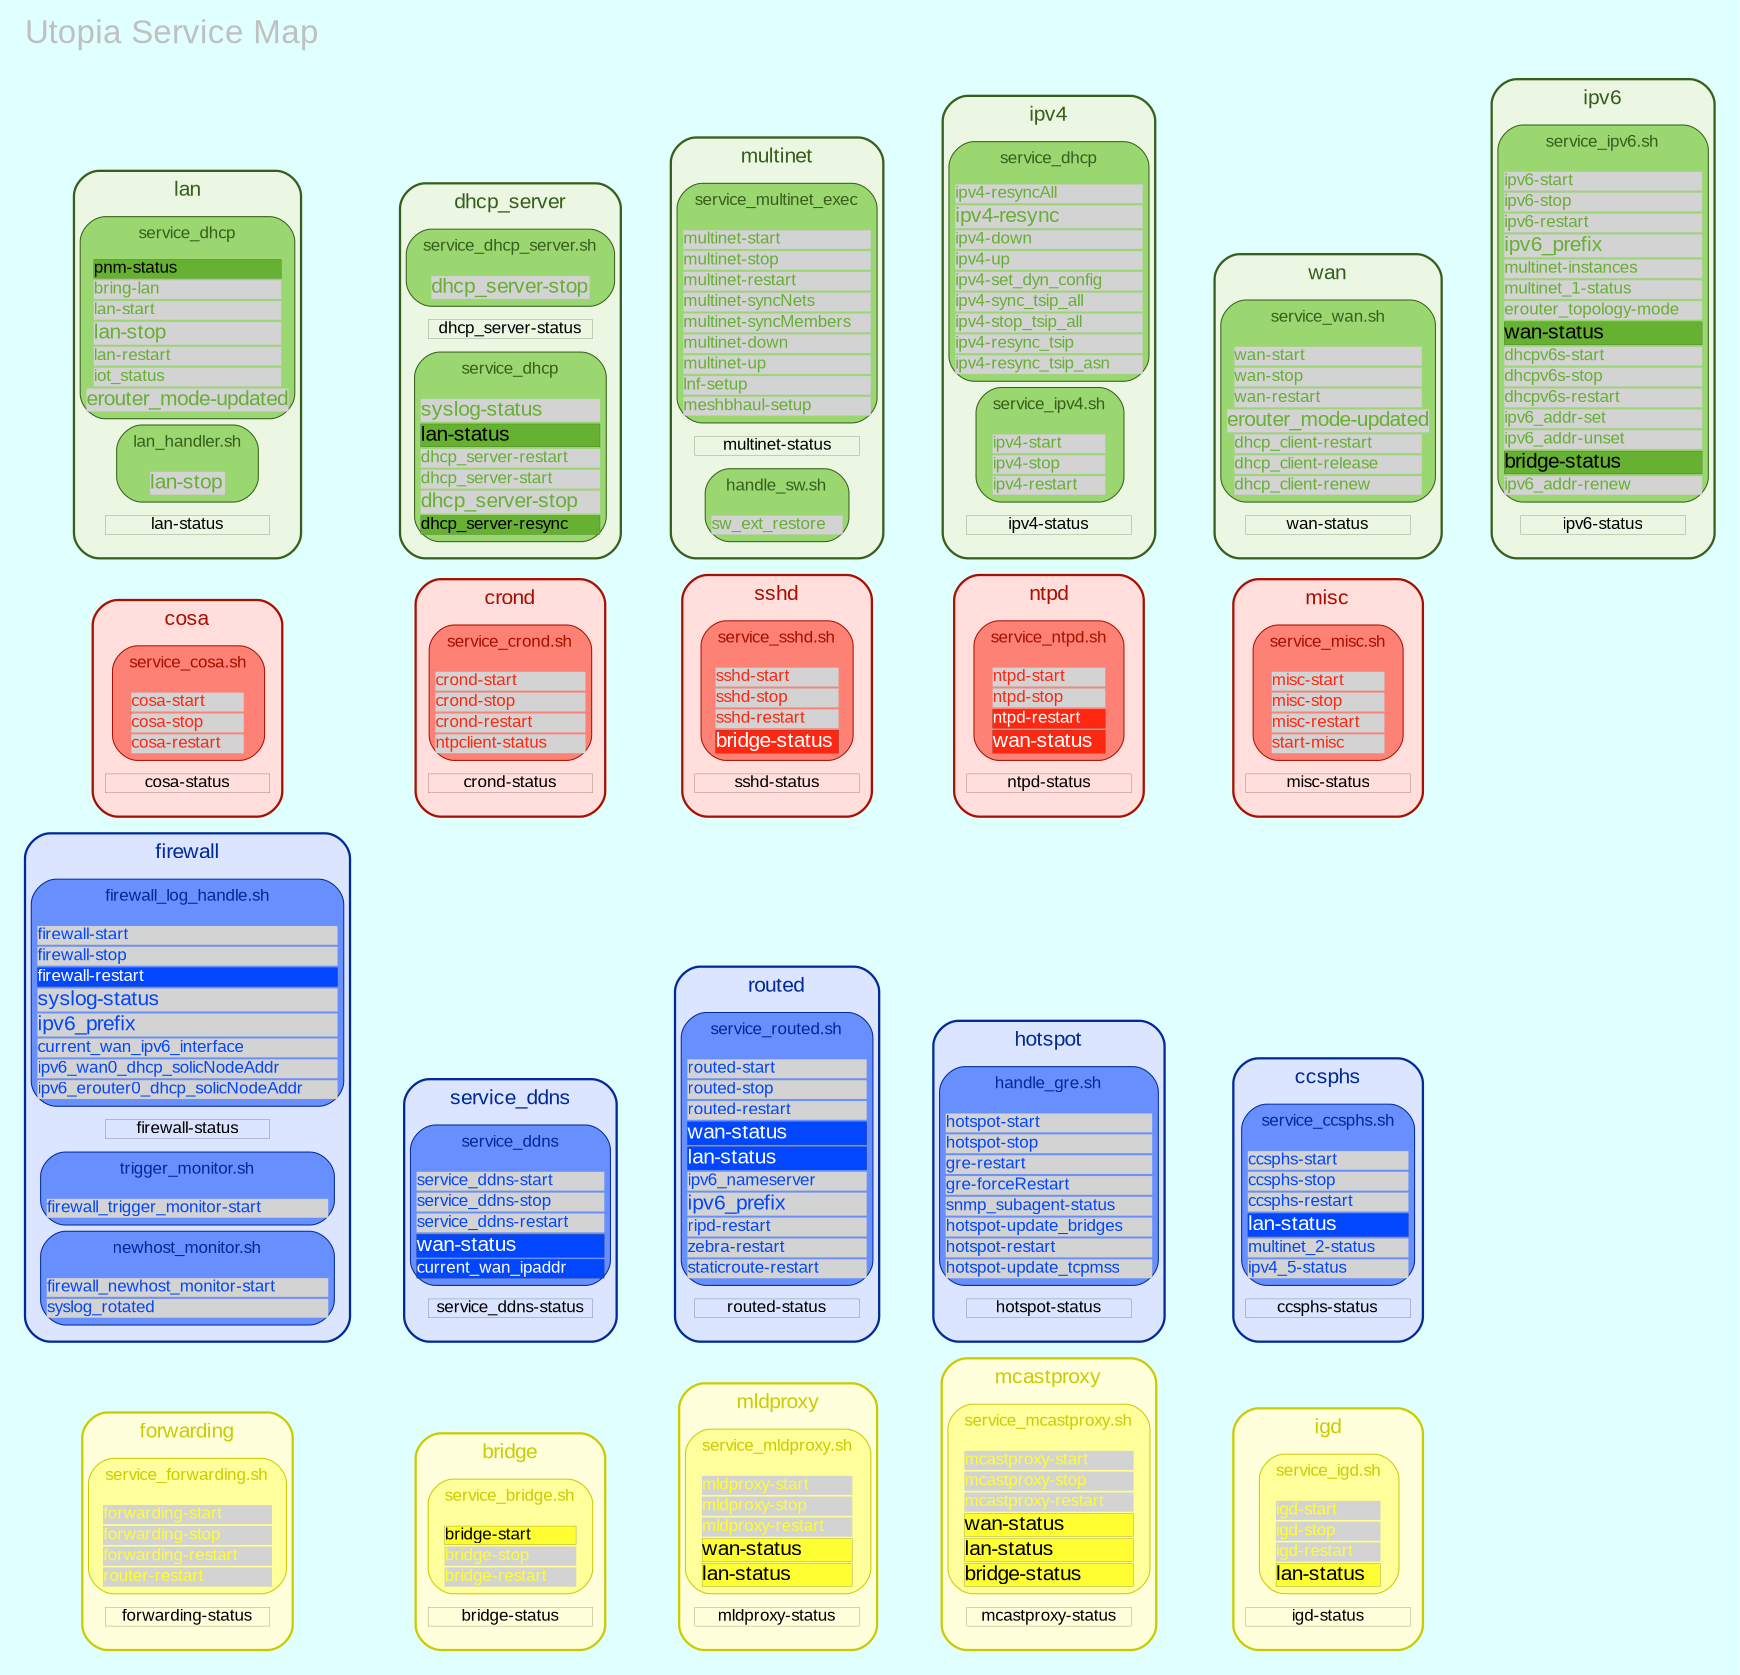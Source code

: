 digraph {
bgcolor=lightcyan
rankdir=LR
nodesep=0
ranksep="0.5"
fontname="Arial"; fontsize=16; fontcolor=grey
label="Utopia Service Map"
labelloc=top
labeljust="l"
edge [color=black arrowsize=0.5 penwidth=0.1]
subgraph cluster_98ac6b4b086b5a2f47677b15e786d9ba {
labeljust=""
margin=3;
penwidth=1.1;
shape=plaintext;
fillcolor="#FFFFDB";
color="#CBCB01";
fontcolor="#CBCB01";
fontsize=10;
node[fontname="Arial" height=0 margin=0 penwidth=0.1];
label="bridge\r";
style="filled, rounded";
_51557d60216aca2eb9e8f97c705a0f56 [label="" shape=plaintext style=invisible]
subgraph cluster_ce74067ed52583d02a26e3669b777135 {
margin=3;
penwidth=0.5;
fillcolor="#FEFE9A";
color="#CBCB01";
fontcolor="#CBCB01";
fontsize=8;
node[fontname="Arial" height=0 margin=0 penwidth=0.1];
label="service_bridge.sh\l";
style="filled, rounded";
tooltip="/etc/utopia/service.d/service_bridge.sh";
_ce74067ed52583d02a26e3669b777135 [label="" shape=plaintext style=invisible]
_dffe3e68da6a223b2e0640eef7d3485d [label="bridge-start\l" fontsize=8 style="filled" width="0.875" shape="box" fillcolor="#FEFE33" color="#343409" fontcolor="black" tooltip="bridge-start

'(null)'<-sectl
" URL=""]
_be81785c3a2dcb3e29cb0bfa7b32c81d [label="bridge-stop\l" fontsize=8 style="filled" width="0.875" shape="box" fillcolor="lightgrey" color="grey" fontcolor="#FEFE33" tooltip="bridge-stop

<none>" URL=""]
_476c265081c653e63c70694a2fbbb407 [label="bridge-restart\l" fontsize=8 style="filled" width="0.875" shape="box" fillcolor="lightgrey" color="grey" fontcolor="#FEFE33" tooltip="bridge-restart

<none>" URL=""]
}
subgraph cluster_2652209aa3012050e71d2a653f2a550e {
margin=3;
penwidth=0.5;
fillcolor="#FFFFDB";
color="#FFFFDB";
fontcolor="#CBCB01";
fontsize=8;
node[fontname="Arial" height=0 margin=0 penwidth=0.1];
label="";
style="filled, rounded";
_2652209aa3012050e71d2a653f2a550e [label="bridge-status" fontsize=8 style="filled" width="1.1" shape="box" fillcolor="#FFFFDB" color="#343409" fontcolor="black" tooltip="bridge-status

'stopped'<-system_default_set
'stopped'<-sectl
'starting'<-sectl
'started'<-sectl" URL=""]
}
}
subgraph cluster_bc7bc2f9c0488eafffa29706ab6a179a {
labeljust=""
margin=3;
penwidth=1.1;
shape=plaintext;
fillcolor="#DBE5FF";
color="#012998";
fontcolor="#012998";
fontsize=10;
node[fontname="Arial" height=0 margin=0 penwidth=0.1];
label="ccsphs\r";
style="filled, rounded";
_11547777ed2800a68bbfda077eb170c0 [label="" shape=plaintext style=invisible]
subgraph cluster_d356f8c9b17fe7d6fc8725ee5ee9367f {
margin=3;
penwidth=0.5;
fillcolor="#678FFE";
color="#012998";
fontcolor="#012998";
fontsize=8;
node[fontname="Arial" height=0 margin=0 penwidth=0.1];
label="service_ccsphs.sh\l";
style="filled, rounded";
tooltip="/etc/utopia/service.d/service_ccsphs.sh";
_d356f8c9b17fe7d6fc8725ee5ee9367f [label="" shape=plaintext style=invisible]
_169ec7e69a5d38c2ce02c388318199b4 [label="ccsphs-start\l" fontsize=8 style="filled" width="1.0625" shape="box" fillcolor="lightgrey" color="grey" fontcolor="#0247FE" tooltip="ccsphs-start

<none>" URL=""]
_dcabaff18bf88ebde113eab65a33c592 [label="ccsphs-stop\l" fontsize=8 style="filled" width="1.0625" shape="box" fillcolor="lightgrey" color="grey" fontcolor="#0247FE" tooltip="ccsphs-stop

<none>" URL=""]
_fbcb36209c161106e6652a386efa84a2 [label="ccsphs-restart\l" fontsize=8 style="filled" width="1.0625" shape="box" fillcolor="lightgrey" color="grey" fontcolor="#0247FE" tooltip="ccsphs-restart

<none>" URL=""]
_6d51108e0838df1da1ee83a57230e9fc [label="lan-status\l" fontsize=10 style="filled" width="1.0625" shape="box" fillcolor="#0247FE" color="#091534" fontcolor="white" tooltip="lan-status

'stopped'<-system_default_set
'stopped'<-sectl
" URL=""]
_8d775cfc72d821ba2b725e5de189351c [label="multinet_2-status\l" fontsize=8 style="filled" width="1.0625" shape="box" fillcolor="lightgrey" color="grey" fontcolor="#0247FE" tooltip="multinet_2-status

<none>" URL=""]
_e1a977aa40005978de3ad8e0707d58d5 [label="ipv4_5-status\l" fontsize=8 style="filled" width="1.0625" shape="box" fillcolor="lightgrey" color="grey" fontcolor="#0247FE" tooltip="ipv4_5-status

<none>" URL=""]
}
subgraph cluster_ce8aa426b1c90655afa0346eec591609 {
margin=3;
penwidth=0.5;
fillcolor="#DBE5FF";
color="#DBE5FF";
fontcolor="#012998";
fontsize=8;
node[fontname="Arial" height=0 margin=0 penwidth=0.1];
label="";
style="filled, rounded";
_ce8aa426b1c90655afa0346eec591609 [label="ccsphs-status" fontsize=8 style="filled" width="1.1" shape="box" fillcolor="#DBE5FF" color="#091534" fontcolor="black" tooltip="ccsphs-status

'stopped'<-trigger" URL=""]
}
}
subgraph cluster_12703dd1411c33587da2004a9434a400 {
labeljust=""
margin=3;
penwidth=1.1;
shape=plaintext;
fillcolor="#FFDEDB";
color="#A70F01";
fontcolor="#A70F01";
fontsize=10;
node[fontname="Arial" height=0 margin=0 penwidth=0.1];
label="cosa\r";
style="filled, rounded";
_9ceacec289b3141d06a39c8b48fb1b90 [label="" shape=plaintext style=invisible]
subgraph cluster_75154e14dd7031a3c2149cf29c2c3d89 {
margin=3;
penwidth=0.5;
fillcolor="#FE8176";
color="#A70F01";
fontcolor="#A70F01";
fontsize=8;
node[fontname="Arial" height=0 margin=0 penwidth=0.1];
label="service_cosa.sh\l";
style="filled, rounded";
tooltip="/etc/utopia/service.d/service_cosa.sh";
_75154e14dd7031a3c2149cf29c2c3d89 [label="" shape=plaintext style=invisible]
_26d2160b48419a0585d5cce66b31304b [label="cosa-start\l" fontsize=8 style="filled" width="0.75" shape="box" fillcolor="lightgrey" color="grey" fontcolor="#FE2712" tooltip="cosa-start

<none>" URL=""]
_b302e229bd4130d90adcbbd2e18b3503 [label="cosa-stop\l" fontsize=8 style="filled" width="0.75" shape="box" fillcolor="lightgrey" color="grey" fontcolor="#FE2712" tooltip="cosa-stop

<none>" URL=""]
_7313184c48647530b3d3277f3aa20210 [label="cosa-restart\l" fontsize=8 style="filled" width="0.75" shape="box" fillcolor="lightgrey" color="grey" fontcolor="#FE2712" tooltip="cosa-restart

<none>" URL=""]
}
subgraph cluster_f71a2fdaaec2c8306fd2132cbdacf1a2 {
margin=3;
penwidth=0.5;
fillcolor="#FFDEDB";
color="#FFDEDB";
fontcolor="#A70F01";
fontsize=8;
node[fontname="Arial" height=0 margin=0 penwidth=0.1];
label="";
style="filled, rounded";
_f71a2fdaaec2c8306fd2132cbdacf1a2 [label="cosa-status" fontsize=8 style="filled" width="1.1" shape="box" fillcolor="#FFDEDB" color="#340D09" fontcolor="black" tooltip="cosa-status

'stopped'<-srvmgr" URL=""]
}
}
subgraph cluster_9f13d0c3e03d0ec4e905428f88407c0c {
labeljust=""
margin=3;
penwidth=1.1;
shape=plaintext;
fillcolor="#FFDEDB";
color="#A70F01";
fontcolor="#A70F01";
fontsize=10;
node[fontname="Arial" height=0 margin=0 penwidth=0.1];
label="crond\r";
style="filled, rounded";
_386b26c862465e20148cc3d5bb13464e [label="" shape=plaintext style=invisible]
subgraph cluster_1a419fba1ee8593f798786f0cda43e64 {
margin=3;
penwidth=0.5;
fillcolor="#FE8176";
color="#A70F01";
fontcolor="#A70F01";
fontsize=8;
node[fontname="Arial" height=0 margin=0 penwidth=0.1];
label="service_crond.sh\l";
style="filled, rounded";
tooltip="/etc/utopia/service.d/service_crond.sh";
_1a419fba1ee8593f798786f0cda43e64 [label="" shape=plaintext style=invisible]
_2988c0df37a888ef9473504a7f022c48 [label="crond-start\l" fontsize=8 style="filled" width="1.0" shape="box" fillcolor="lightgrey" color="grey" fontcolor="#FE2712" tooltip="crond-start

<none>" URL=""]
_9e309318d6d6053b4eef5524699de199 [label="crond-stop\l" fontsize=8 style="filled" width="1.0" shape="box" fillcolor="lightgrey" color="grey" fontcolor="#FE2712" tooltip="crond-stop

<none>" URL=""]
_96d2eeb8f2f772f16a03576be5a2da54 [label="crond-restart\l" fontsize=8 style="filled" width="1.0" shape="box" fillcolor="lightgrey" color="grey" fontcolor="#FE2712" tooltip="crond-restart

<none>" URL=""]
_032ab272c16316696d9ded87b839633f [label="ntpclient-status\l" fontsize=8 style="filled" width="1.0" shape="box" fillcolor="lightgrey" color="grey" fontcolor="#FE2712" tooltip="ntpclient-status

<none>" URL=""]
}
subgraph cluster_e2757550efa6165b50c21c7c13248c79 {
margin=3;
penwidth=0.5;
fillcolor="#FFDEDB";
color="#FFDEDB";
fontcolor="#A70F01";
fontsize=8;
node[fontname="Arial" height=0 margin=0 penwidth=0.1];
label="";
style="filled, rounded";
_e2757550efa6165b50c21c7c13248c79 [label="crond-status" fontsize=8 style="filled" width="1.1" shape="box" fillcolor="#FFDEDB" color="#340D09" fontcolor="black" tooltip="crond-status

'stopped'<-srvmgr
'started'<-sectl" URL=""]
}
}
subgraph cluster_a2fe665ec7e8ad3d96ddc0d37dd955b6 {
labeljust=""
margin=3;
penwidth=1.1;
shape=plaintext;
fillcolor="#EBF7E3";
color="#375F1B";
fontcolor="#375F1B";
fontsize=10;
node[fontname="Arial" height=0 margin=0 penwidth=0.1];
label="dhcp_server\r";
style="filled, rounded";
_f41532d8d2c8b118196da62bffbd4112 [label="" shape=plaintext style=invisible]
subgraph cluster_5546a749df80cd888eb5e49c4cb6784d {
margin=3;
penwidth=0.5;
fillcolor="#9BD770";
color="#375F1B";
fontcolor="#375F1B";
fontsize=8;
node[fontname="Arial" height=0 margin=0 penwidth=0.1];
label="service_dhcp_server.sh\l";
style="filled, rounded";
tooltip="/etc/utopia/service.d/service_dhcp_server.sh";
_5546a749df80cd888eb5e49c4cb6784d [label="" shape=plaintext style=invisible]
_cc77d1c86fe83acbbd78c296cfcd2f4f [label="dhcp_server-stop\l" fontsize=10 style="filled" width="1.0" shape="box" fillcolor="lightgrey" color="grey" fontcolor="#66B032" tooltip="dhcp_server-stop

<none>" URL=""]
}
subgraph cluster_0ab613ce7fcbc3ca3cc8af0412a53260 {
margin=3;
penwidth=0.5;
fillcolor="#EBF7E3";
color="#EBF7E3";
fontcolor="#375F1B";
fontsize=8;
node[fontname="Arial" height=0 margin=0 penwidth=0.1];
label="";
style="filled, rounded";
_0ab613ce7fcbc3ca3cc8af0412a53260 [label="dhcp_server-status" fontsize=8 style="filled" width="1.1" shape="box" fillcolor="#EBF7E3" color="#1B3409" fontcolor="black" tooltip="dhcp_server-status

'stopped'<-sectl" URL=""]
}
subgraph cluster_3d37174c6292156e426dc43ce29bb5f1 {
margin=3;
penwidth=0.5;
fillcolor="#9BD770";
color="#375F1B";
fontcolor="#375F1B";
fontsize=8;
node[fontname="Arial" height=0 margin=0 penwidth=0.1];
label="service_dhcp\l";
style="filled, rounded";
tooltip="/usr/bin/service_dhcp";
_3d37174c6292156e426dc43ce29bb5f1 [label="" shape=plaintext style=invisible]
_12af56fcb2e3e1ce03026d245a3c1a62 [label="syslog-status\l" fontsize=10 style="filled" width="1.1875" shape="box" fillcolor="lightgrey" color="grey" fontcolor="#66B032" tooltip="syslog-status

<none>" URL=""]
_ebd12895229baa3395bc79dc6446136d [label="lan-status\l" fontsize=10 style="filled" width="1.1875" shape="box" fillcolor="#66B032" color="#1B3409" fontcolor="black" tooltip="lan-status

'stopped'<-system_default_set
'stopped'<-sectl
" URL=""]
_05ec3ed000835851376deb5da3292282 [label="dhcp_server-restart\l" fontsize=8 style="filled" width="1.1875" shape="box" fillcolor="lightgrey" color="grey" fontcolor="#66B032" tooltip="dhcp_server-restart

<none>" URL=""]
_12c35e227e5fbb0fc178462f51abee84 [label="dhcp_server-start\l" fontsize=8 style="filled" width="1.1875" shape="box" fillcolor="lightgrey" color="grey" fontcolor="#66B032" tooltip="dhcp_server-start

<none>" URL=""]
_7b0a18aee66a6a4d4eee84365673227b [label="dhcp_server-stop\l" fontsize=10 style="filled" width="1.1875" shape="box" fillcolor="lightgrey" color="grey" fontcolor="#66B032" tooltip="dhcp_server-stop

<none>" URL=""]
_b1970fd328aa8892f1a80e2a17d66dc9 [label="dhcp_server-resync\l" fontsize=8 style="filled" width="1.1875" shape="box" fillcolor="#66B032" color="#1B3409" fontcolor="black" tooltip="dhcp_server-resync

'(null)'<-sectl
" URL=""]
}
subgraph cluster_0ab613ce7fcbc3ca3cc8af0412a53260 {
margin=3;
penwidth=0.5;
fillcolor="#EBF7E3";
color="#EBF7E3";
fontcolor="#375F1B";
fontsize=8;
node[fontname="Arial" height=0 margin=0 penwidth=0.1];
label="";
style="filled, rounded";
_0ab613ce7fcbc3ca3cc8af0412a53260 [label="dhcp_server-status" fontsize=8 style="filled" width="1.1" shape="box" fillcolor="#EBF7E3" color="#1B3409" fontcolor="black" tooltip="dhcp_server-status

'stopped'<-sectl" URL=""]
}
}
subgraph cluster_36e5371ad91c9d2d09e9d7c0e76055db {
labeljust=""
margin=3;
penwidth=1.1;
shape=plaintext;
fillcolor="#DBE5FF";
color="#012998";
fontcolor="#012998";
fontsize=10;
node[fontname="Arial" height=0 margin=0 penwidth=0.1];
label="firewall\r";
style="filled, rounded";
_530ef31fcb5e8c60fc0ad60e857a11d3 [label="" shape=plaintext style=invisible]
subgraph cluster_e42d237f89eae0389f5419baa93d13a2 {
margin=3;
penwidth=0.5;
fillcolor="#678FFE";
color="#012998";
fontcolor="#012998";
fontsize=8;
node[fontname="Arial" height=0 margin=0 penwidth=0.1];
label="firewall_log_handle.sh\l";
style="filled, rounded";
tooltip="/etc/utopia/service.d/firewall_log_handle.sh";
_e42d237f89eae0389f5419baa93d13a2 [label="" shape=plaintext style=invisible]
_fb34e010dbcda23604c38f6fef7e19e7 [label="firewall-start\l" fontsize=8 style="filled" width="2.0" shape="box" fillcolor="lightgrey" color="grey" fontcolor="#0247FE" tooltip="firewall-start

<none>" URL=""]
_061e3b0963c268b66b7d2cae6c6513d3 [label="firewall-stop\l" fontsize=8 style="filled" width="2.0" shape="box" fillcolor="lightgrey" color="grey" fontcolor="#0247FE" tooltip="firewall-stop

<none>" URL=""]
_8d7f6462dee8b294fc6106d26e9ba3db [label="firewall-restart\l" fontsize=8 style="filled" width="2.0" shape="box" fillcolor="#0247FE" color="#091534" fontcolor="white" tooltip="firewall-restart

'(null)'<-sectl
'(null)'<-udhcpc
'(null)'<-udhcpc
'(null)'<-sectl
'(null)'<-sectl
'(null)'<-sectl
'(null)'<-sectl
'(null)'<-firewall
" URL=""]
_dbe85a927b6cb0bf2205133a74e569f8 [label="syslog-status\l" fontsize=10 style="filled" width="2.0" shape="box" fillcolor="lightgrey" color="grey" fontcolor="#0247FE" tooltip="syslog-status

<none>" URL=""]
_fcbdff3d0f31846009953536460c255d [label="ipv6_prefix\l" fontsize=10 style="filled" width="2.0" shape="box" fillcolor="lightgrey" color="grey" fontcolor="#0247FE" tooltip="ipv6_prefix

<none>" URL=""]
_d3b3b75e38b4ddc713a56ba3d3e2ab12 [label="current_wan_ipv6_interface\l" fontsize=8 style="filled" width="2.0" shape="box" fillcolor="lightgrey" color="grey" fontcolor="#0247FE" tooltip="current_wan_ipv6_interface

<none>" URL=""]
_3101e0ea39b8c9c5d9872a3246ad3291 [label="ipv6_wan0_dhcp_solicNodeAddr\l" fontsize=8 style="filled" width="2.0" shape="box" fillcolor="lightgrey" color="grey" fontcolor="#0247FE" tooltip="ipv6_wan0_dhcp_solicNodeAddr

<none>" URL=""]
_a3cabe11bca5a6d9c3106530a6ba1b5f [label="ipv6_erouter0_dhcp_solicNodeAddr\l" fontsize=8 style="filled" width="2.0" shape="box" fillcolor="lightgrey" color="grey" fontcolor="#0247FE" tooltip="ipv6_erouter0_dhcp_solicNodeAddr

<none>" URL=""]
}
subgraph cluster_d6becedd521d37eb8fb470e801088468 {
margin=3;
penwidth=0.5;
fillcolor="#DBE5FF";
color="#DBE5FF";
fontcolor="#012998";
fontsize=8;
node[fontname="Arial" height=0 margin=0 penwidth=0.1];
label="";
style="filled, rounded";
_d6becedd521d37eb8fb470e801088468 [label="firewall-status" fontsize=8 style="filled" width="1.1" shape="box" fillcolor="#DBE5FF" color="#091534" fontcolor="black" tooltip="firewall-status

'stopped'<-sectl
'stopping'<-srvmgr
'stopped'<-srvmgr
'starting'<-firewall
'started'<-firewall
'starting'<-firewall
'started'<-firewall
'starting'<-firewall
'started'<-firewall
'starting'<-firewall
'started'<-firewall
'starting'<-firewall
'started'<-firewall" URL=""]
}
subgraph cluster_ff4a363fa2af32bb2810f585cc92acd7 {
margin=3;
penwidth=0.5;
fillcolor="#678FFE";
color="#012998";
fontcolor="#012998";
fontsize=8;
node[fontname="Arial" height=0 margin=0 penwidth=0.1];
label="trigger_monitor.sh\l";
style="filled, rounded";
tooltip="/etc/utopia/service.d/service_firewall/trigger_monitor.sh";
_ff4a363fa2af32bb2810f585cc92acd7 [label="" shape=plaintext style=invisible]
_d705086a3d5104336f6e1222533dd499 [label="firewall_trigger_monitor-start\l" fontsize=8 style="filled" width="1.875" shape="box" fillcolor="lightgrey" color="grey" fontcolor="#0247FE" tooltip="firewall_trigger_monitor-start

<none>" URL=""]
}
subgraph cluster_d6becedd521d37eb8fb470e801088468 {
margin=3;
penwidth=0.5;
fillcolor="#DBE5FF";
color="#DBE5FF";
fontcolor="#012998";
fontsize=8;
node[fontname="Arial" height=0 margin=0 penwidth=0.1];
label="";
style="filled, rounded";
_d6becedd521d37eb8fb470e801088468 [label="firewall-status" fontsize=8 style="filled" width="1.1" shape="box" fillcolor="#DBE5FF" color="#091534" fontcolor="black" tooltip="firewall-status

'stopped'<-sectl
'stopping'<-srvmgr
'stopped'<-srvmgr
'starting'<-firewall
'started'<-firewall
'starting'<-firewall
'started'<-firewall
'starting'<-firewall
'started'<-firewall
'starting'<-firewall
'started'<-firewall
'starting'<-firewall
'started'<-firewall" URL=""]
}
subgraph cluster_a90aacbfac4f2cd40e488adde9634e1b {
margin=3;
penwidth=0.5;
fillcolor="#678FFE";
color="#012998";
fontcolor="#012998";
fontsize=8;
node[fontname="Arial" height=0 margin=0 penwidth=0.1];
label="newhost_monitor.sh\l";
style="filled, rounded";
tooltip="/etc/utopia/service.d/service_firewall/newhost_monitor.sh";
_a90aacbfac4f2cd40e488adde9634e1b [label="" shape=plaintext style=invisible]
_039b3aa706fd5b413ddce2a324d8990b [label="firewall_newhost_monitor-start\l" fontsize=8 style="filled" width="1.875" shape="box" fillcolor="lightgrey" color="grey" fontcolor="#0247FE" tooltip="firewall_newhost_monitor-start

<none>" URL=""]
_7866be7b602cd1faf90f081075289ac2 [label="syslog_rotated\l" fontsize=8 style="filled" width="1.875" shape="box" fillcolor="lightgrey" color="grey" fontcolor="#0247FE" tooltip="syslog_rotated

<none>" URL=""]
}
subgraph cluster_d6becedd521d37eb8fb470e801088468 {
margin=3;
penwidth=0.5;
fillcolor="#DBE5FF";
color="#DBE5FF";
fontcolor="#012998";
fontsize=8;
node[fontname="Arial" height=0 margin=0 penwidth=0.1];
label="";
style="filled, rounded";
_d6becedd521d37eb8fb470e801088468 [label="firewall-status" fontsize=8 style="filled" width="1.1" shape="box" fillcolor="#DBE5FF" color="#091534" fontcolor="black" tooltip="firewall-status

'stopped'<-sectl
'stopping'<-srvmgr
'stopped'<-srvmgr
'starting'<-firewall
'started'<-firewall
'starting'<-firewall
'started'<-firewall
'starting'<-firewall
'started'<-firewall
'starting'<-firewall
'started'<-firewall
'starting'<-firewall
'started'<-firewall" URL=""]
}
}
subgraph cluster_fd6b9a18e50dcf09242d4c5f9c78abdd {
labeljust=""
margin=3;
penwidth=1.1;
shape=plaintext;
fillcolor="#FFFFDB";
color="#CBCB01";
fontcolor="#CBCB01";
fontsize=10;
node[fontname="Arial" height=0 margin=0 penwidth=0.1];
label="forwarding\r";
style="filled, rounded";
_ace679848995e665f24a1816c0c4c915 [label="" shape=plaintext style=invisible]
subgraph cluster_9b92ce2fe4fd41d3cec3cedd33b87f06 {
margin=3;
penwidth=0.5;
fillcolor="#FEFE9A";
color="#CBCB01";
fontcolor="#CBCB01";
fontsize=8;
node[fontname="Arial" height=0 margin=0 penwidth=0.1];
label="service_forwarding.sh\l";
style="filled, rounded";
tooltip="/etc/utopia/service.d/service_forwarding.sh";
_9b92ce2fe4fd41d3cec3cedd33b87f06 [label="" shape=plaintext style=invisible]
_52570b4cfdb0c22d00f92adc71c0d87c [label="forwarding-start\l" fontsize=8 style="filled" width="1.125" shape="box" fillcolor="lightgrey" color="grey" fontcolor="#FEFE33" tooltip="forwarding-start

<none>" URL=""]
_7a29e68a9b3aa15385eadaa47c4558ec [label="forwarding-stop\l" fontsize=8 style="filled" width="1.125" shape="box" fillcolor="lightgrey" color="grey" fontcolor="#FEFE33" tooltip="forwarding-stop

<none>" URL=""]
_52fcf00c0a66ec5a7a8cd7471530c7f1 [label="forwarding-restart\l" fontsize=8 style="filled" width="1.125" shape="box" fillcolor="lightgrey" color="grey" fontcolor="#FEFE33" tooltip="forwarding-restart

<none>" URL=""]
_1da807cd987cc6d69eb356c2234ce75a [label="router-restart\l" fontsize=8 style="filled" width="1.125" shape="box" fillcolor="lightgrey" color="grey" fontcolor="#FEFE33" tooltip="router-restart

<none>" URL=""]
}
subgraph cluster_ce50e06cb257261871d1276e24df8cde {
margin=3;
penwidth=0.5;
fillcolor="#FFFFDB";
color="#FFFFDB";
fontcolor="#CBCB01";
fontsize=8;
node[fontname="Arial" height=0 margin=0 penwidth=0.1];
label="";
style="filled, rounded";
_ce50e06cb257261871d1276e24df8cde [label="forwarding-status" fontsize=8 style="filled" width="1.1" shape="box" fillcolor="#FFFFDB" color="#343409" fontcolor="black" tooltip="forwarding-status

'stopped'<-system_default_set
'stopped'<-srvmgr" URL=""]
}
}
subgraph cluster_fd489e4876b75cab32371651232af9fd {
labeljust=""
margin=3;
penwidth=1.1;
shape=plaintext;
fillcolor="#DBE5FF";
color="#012998";
fontcolor="#012998";
fontsize=10;
node[fontname="Arial" height=0 margin=0 penwidth=0.1];
label="hotspot\r";
style="filled, rounded";
_2e9fe13ba76fa6522a7c48dd76f47ff7 [label="" shape=plaintext style=invisible]
subgraph cluster_6a272e3c7ea3c700ee32b0f4fb98efad {
margin=3;
penwidth=0.5;
fillcolor="#678FFE";
color="#012998";
fontcolor="#012998";
fontsize=8;
node[fontname="Arial" height=0 margin=0 penwidth=0.1];
label="handle_gre.sh\l";
style="filled, rounded";
tooltip="/etc/utopia/service.d/service_multinet/handle_gre.sh";
_6a272e3c7ea3c700ee32b0f4fb98efad [label="" shape=plaintext style=invisible]
_6e0b9a7440b51401a6f8dd2173e454d8 [label="hotspot-start\l" fontsize=8 style="filled" width="1.375" shape="box" fillcolor="lightgrey" color="grey" fontcolor="#0247FE" tooltip="hotspot-start

<none>" URL=""]
_d7e8398434365547b3532bd3f09f4a17 [label="hotspot-stop\l" fontsize=8 style="filled" width="1.375" shape="box" fillcolor="lightgrey" color="grey" fontcolor="#0247FE" tooltip="hotspot-stop

<none>" URL=""]
_5541fad82e5f6d88cdd848c600462e8a [label="gre-restart\l" fontsize=8 style="filled" width="1.375" shape="box" fillcolor="lightgrey" color="grey" fontcolor="#0247FE" tooltip="gre-restart

<none>" URL=""]
_c04dffee44757e7874ce1185587e0933 [label="gre-forceRestart\l" fontsize=8 style="filled" width="1.375" shape="box" fillcolor="lightgrey" color="grey" fontcolor="#0247FE" tooltip="gre-forceRestart

<none>" URL=""]
_bb3f42e78ddfeda0b3475ac30e84891d [label="snmp_subagent-status\l" fontsize=8 style="filled" width="1.375" shape="box" fillcolor="lightgrey" color="grey" fontcolor="#0247FE" tooltip="snmp_subagent-status

<none>" URL=""]
_7cb5cfac197c93c828c5893ec9ceef03 [label="hotspot-update_bridges\l" fontsize=8 style="filled" width="1.375" shape="box" fillcolor="lightgrey" color="grey" fontcolor="#0247FE" tooltip="hotspot-update_bridges

<none>" URL=""]
_3d4654275d9b1ae93cb7cbfae401ecc8 [label="hotspot-restart\l" fontsize=8 style="filled" width="1.375" shape="box" fillcolor="lightgrey" color="grey" fontcolor="#0247FE" tooltip="hotspot-restart

<none>" URL=""]
_d25d9601f823ddb2a1089ce3f0b60e0e [label="hotspot-update_tcpmss\l" fontsize=8 style="filled" width="1.375" shape="box" fillcolor="lightgrey" color="grey" fontcolor="#0247FE" tooltip="hotspot-update_tcpmss

<none>" URL=""]
}
subgraph cluster_a86f55e8657621b3a089be1b3d4284e3 {
margin=3;
penwidth=0.5;
fillcolor="#DBE5FF";
color="#DBE5FF";
fontcolor="#012998";
fontsize=8;
node[fontname="Arial" height=0 margin=0 penwidth=0.1];
label="";
style="filled, rounded";
_a86f55e8657621b3a089be1b3d4284e3 [label="hotspot-status" fontsize=8 style="filled" width="1.1" shape="box" fillcolor="#DBE5FF" color="#091534" fontcolor="black" tooltip="hotspot-status

'stopped'<-srvmgr" URL=""]
}
}
subgraph cluster_ee472a98470ea343d09937e4b0523e41 {
labeljust=""
margin=3;
penwidth=1.1;
shape=plaintext;
fillcolor="#FFFFDB";
color="#CBCB01";
fontcolor="#CBCB01";
fontsize=10;
node[fontname="Arial" height=0 margin=0 penwidth=0.1];
label="igd\r";
style="filled, rounded";
_bc496585626022bc738519aa3c8b353e [label="" shape=plaintext style=invisible]
subgraph cluster_a6a8df76b783576c193465f6d70d72b2 {
margin=3;
penwidth=0.5;
fillcolor="#FEFE9A";
color="#CBCB01";
fontcolor="#CBCB01";
fontsize=8;
node[fontname="Arial" height=0 margin=0 penwidth=0.1];
label="service_igd.sh\l";
style="filled, rounded";
tooltip="/etc/utopia/service.d/service_igd.sh";
_a6a8df76b783576c193465f6d70d72b2 [label="" shape=plaintext style=invisible]
_18b0b59f95da6d2f2486266f6c3f6eea [label="igd-start\l" fontsize=8 style="filled" width="0.6875" shape="box" fillcolor="lightgrey" color="grey" fontcolor="#FEFE33" tooltip="igd-start

<none>" URL=""]
_e7e39d911e3984b8b8316898ed0aea0b [label="igd-stop\l" fontsize=8 style="filled" width="0.6875" shape="box" fillcolor="lightgrey" color="grey" fontcolor="#FEFE33" tooltip="igd-stop

<none>" URL=""]
_585012563ebe151a2e55f5c7a1e92f12 [label="igd-restart\l" fontsize=8 style="filled" width="0.6875" shape="box" fillcolor="lightgrey" color="grey" fontcolor="#FEFE33" tooltip="igd-restart

<none>" URL=""]
_4b111c1aa597294749af0f2cc25561ba [label="lan-status\l" fontsize=10 style="filled" width="0.6875" shape="box" fillcolor="#FEFE33" color="#343409" fontcolor="black" tooltip="lan-status

'stopped'<-system_default_set
'stopped'<-sectl
" URL=""]
}
subgraph cluster_3b71283a1192eb890a11b66562b51a88 {
margin=3;
penwidth=0.5;
fillcolor="#FFFFDB";
color="#FFFFDB";
fontcolor="#CBCB01";
fontsize=8;
node[fontname="Arial" height=0 margin=0 penwidth=0.1];
label="";
style="filled, rounded";
_3b71283a1192eb890a11b66562b51a88 [label="igd-status" fontsize=8 style="filled" width="1.1" shape="box" fillcolor="#FFFFDB" color="#343409" fontcolor="black" tooltip="igd-status

'stopped'<-srvmgr" URL=""]
}
}
subgraph cluster_0485728ba5ed6951c7e858af6c1af7c3 {
labeljust=""
margin=3;
penwidth=1.1;
shape=plaintext;
fillcolor="#EBF7E3";
color="#375F1B";
fontcolor="#375F1B";
fontsize=10;
node[fontname="Arial" height=0 margin=0 penwidth=0.1];
label="ipv4\r";
style="filled, rounded";
_fd202ef8d1cbdb3f96ebc9cd60513f15 [label="" shape=plaintext style=invisible]
subgraph cluster_ac1eabb08a5a92ed4c812eb036335b67 {
margin=3;
penwidth=0.5;
fillcolor="#9BD770";
color="#375F1B";
fontcolor="#375F1B";
fontsize=8;
node[fontname="Arial" height=0 margin=0 penwidth=0.1];
label="service_ipv4.sh\l";
style="filled, rounded";
tooltip="/etc/utopia/service.d/service_ipv4.sh";
_ac1eabb08a5a92ed4c812eb036335b67 [label="" shape=plaintext style=invisible]
_35d8512c80d2ef0ae0f1547a673e8567 [label="ipv4-start\l" fontsize=8 style="filled" width="0.75" shape="box" fillcolor="lightgrey" color="grey" fontcolor="#66B032" tooltip="ipv4-start

<none>" URL=""]
_3cb3ff3ee48c70c40e0e1d1cff98ff70 [label="ipv4-stop\l" fontsize=8 style="filled" width="0.75" shape="box" fillcolor="lightgrey" color="grey" fontcolor="#66B032" tooltip="ipv4-stop

<none>" URL=""]
_7938ce75b3caa3982ab318a504fdc4b2 [label="ipv4-restart\l" fontsize=8 style="filled" width="0.75" shape="box" fillcolor="lightgrey" color="grey" fontcolor="#66B032" tooltip="ipv4-restart

<none>" URL=""]
}
subgraph cluster_294dcf6641445eb59d215fdd9735dddc {
margin=3;
penwidth=0.5;
fillcolor="#EBF7E3";
color="#EBF7E3";
fontcolor="#375F1B";
fontsize=8;
node[fontname="Arial" height=0 margin=0 penwidth=0.1];
label="";
style="filled, rounded";
_294dcf6641445eb59d215fdd9735dddc [label="ipv4-status" fontsize=8 style="filled" width="1.1" shape="box" fillcolor="#EBF7E3" color="#1B3409" fontcolor="black" tooltip="ipv4-status

'stopped'<-srvmgr" URL=""]
}
subgraph cluster_3d37174c6292156e426dc43ce29bb5f1 {
margin=3;
penwidth=0.5;
fillcolor="#9BD770";
color="#375F1B";
fontcolor="#375F1B";
fontsize=8;
node[fontname="Arial" height=0 margin=0 penwidth=0.1];
label="service_dhcp\l";
style="filled, rounded";
tooltip="/usr/bin/service_dhcp";
_3d37174c6292156e426dc43ce29bb5f1 [label="" shape=plaintext style=invisible]
_de47aa4052b96872c8c38de539c5b672 [label="ipv4-resyncAll\l" fontsize=8 style="filled" width="1.25" shape="box" fillcolor="lightgrey" color="grey" fontcolor="#66B032" tooltip="ipv4-resyncAll

<none>" URL=""]
_4140f0a18455985d7828722abc057567 [label="ipv4-resync\l" fontsize=10 style="filled" width="1.25" shape="box" fillcolor="lightgrey" color="grey" fontcolor="#66B032" tooltip="ipv4-resync

<none>" URL=""]
_8694e5ddb343578958781d7623bd7c13 [label="ipv4-down\l" fontsize=8 style="filled" width="1.25" shape="box" fillcolor="lightgrey" color="grey" fontcolor="#66B032" tooltip="ipv4-down

<none>" URL=""]
_ed38176f7554dd7a25726c10de86b18f [label="ipv4-up\l" fontsize=8 style="filled" width="1.25" shape="box" fillcolor="lightgrey" color="grey" fontcolor="#66B032" tooltip="ipv4-up

<none>" URL=""]
_de3c8f1b36b75cd5eeff0b07b8511dda [label="ipv4-set_dyn_config\l" fontsize=8 style="filled" width="1.25" shape="box" fillcolor="lightgrey" color="grey" fontcolor="#66B032" tooltip="ipv4-set_dyn_config

<none>" URL=""]
_b27eb76c1594157573c8bf3cab328c76 [label="ipv4-sync_tsip_all\l" fontsize=8 style="filled" width="1.25" shape="box" fillcolor="lightgrey" color="grey" fontcolor="#66B032" tooltip="ipv4-sync_tsip_all

<none>" URL=""]
_13cead5c81c7250850b438fe5e2de2e8 [label="ipv4-stop_tsip_all\l" fontsize=8 style="filled" width="1.25" shape="box" fillcolor="lightgrey" color="grey" fontcolor="#66B032" tooltip="ipv4-stop_tsip_all

<none>" URL=""]
_04418602e030c622b113394057f3a877 [label="ipv4-resync_tsip\l" fontsize=8 style="filled" width="1.25" shape="box" fillcolor="lightgrey" color="grey" fontcolor="#66B032" tooltip="ipv4-resync_tsip

<none>" URL=""]
_080c2ff0a44145b94fd7c450bb60cde3 [label="ipv4-resync_tsip_asn\l" fontsize=8 style="filled" width="1.25" shape="box" fillcolor="lightgrey" color="grey" fontcolor="#66B032" tooltip="ipv4-resync_tsip_asn

<none>" URL=""]
}
subgraph cluster_294dcf6641445eb59d215fdd9735dddc {
margin=3;
penwidth=0.5;
fillcolor="#EBF7E3";
color="#EBF7E3";
fontcolor="#375F1B";
fontsize=8;
node[fontname="Arial" height=0 margin=0 penwidth=0.1];
label="";
style="filled, rounded";
_294dcf6641445eb59d215fdd9735dddc [label="ipv4-status" fontsize=8 style="filled" width="1.1" shape="box" fillcolor="#EBF7E3" color="#1B3409" fontcolor="black" tooltip="ipv4-status

'stopped'<-srvmgr" URL=""]
}
}
subgraph cluster_cc314cbc6ae71c0724390eb450bb969d {
labeljust=""
margin=3;
penwidth=1.1;
shape=plaintext;
fillcolor="#EBF7E3";
color="#375F1B";
fontcolor="#375F1B";
fontsize=10;
node[fontname="Arial" height=0 margin=0 penwidth=0.1];
label="ipv6\r";
style="filled, rounded";
_8a82e56dbf9b5f049fed485f2f3694b6 [label="" shape=plaintext style=invisible]
subgraph cluster_da2e6db6d6b8ea5b6409bf7ee8fce412 {
margin=3;
penwidth=0.5;
fillcolor="#9BD770";
color="#375F1B";
fontcolor="#375F1B";
fontsize=8;
node[fontname="Arial" height=0 margin=0 penwidth=0.1];
label="service_ipv6.sh\l";
style="filled, rounded";
tooltip="/etc/utopia/service.d/service_ipv6.sh";
_da2e6db6d6b8ea5b6409bf7ee8fce412 [label="" shape=plaintext style=invisible]
_dd36c624a6558978bf09bde83bfe96eb [label="ipv6-start\l" fontsize=8 style="filled" width="1.3125" shape="box" fillcolor="lightgrey" color="grey" fontcolor="#66B032" tooltip="ipv6-start

<none>" URL=""]
_81c98aed68c3b7842d1853caf89eb0fe [label="ipv6-stop\l" fontsize=8 style="filled" width="1.3125" shape="box" fillcolor="lightgrey" color="grey" fontcolor="#66B032" tooltip="ipv6-stop

<none>" URL=""]
_d91437461bc3b37a64cf24c51d10355f [label="ipv6-restart\l" fontsize=8 style="filled" width="1.3125" shape="box" fillcolor="lightgrey" color="grey" fontcolor="#66B032" tooltip="ipv6-restart

<none>" URL=""]
_30714fe18dcc52d146547aff04c631b8 [label="ipv6_prefix\l" fontsize=10 style="filled" width="1.3125" shape="box" fillcolor="lightgrey" color="grey" fontcolor="#66B032" tooltip="ipv6_prefix

<none>" URL=""]
_4725a5961b85e4e1965096a617d5a98b [label="multinet-instances\l" fontsize=8 style="filled" width="1.3125" shape="box" fillcolor="lightgrey" color="grey" fontcolor="#66B032" tooltip="multinet-instances

<none>" URL=""]
_4dfa813aa6edbf9a1e8677947d075a56 [label="multinet_1-status\l" fontsize=8 style="filled" width="1.3125" shape="box" fillcolor="lightgrey" color="grey" fontcolor="#66B032" tooltip="multinet_1-status

<none>" URL=""]
_a6398181b86a558aea43d8379e73e349 [label="erouter_topology-mode\l" fontsize=8 style="filled" width="1.3125" shape="box" fillcolor="lightgrey" color="grey" fontcolor="#66B032" tooltip="erouter_topology-mode

<none>" URL=""]
_436b9e3c0419e01adca189374b8fb4d2 [label="wan-status\l" fontsize=10 style="filled" width="1.3125" shape="box" fillcolor="#66B032" color="#1B3409" fontcolor="black" tooltip="wan-status

'stopped'<-system_default_set
'stopped'<-sectl
'starting'<-dhcp_evt_handler
" URL=""]
_1e4e26ce9807018b9be08545b27c4d3d [label="dhcpv6s-start\l" fontsize=8 style="filled" width="1.3125" shape="box" fillcolor="lightgrey" color="grey" fontcolor="#66B032" tooltip="dhcpv6s-start

<none>" URL=""]
_dca045cda1ee1f870a50559dcdc9e7fe [label="dhcpv6s-stop\l" fontsize=8 style="filled" width="1.3125" shape="box" fillcolor="lightgrey" color="grey" fontcolor="#66B032" tooltip="dhcpv6s-stop

<none>" URL=""]
_f3615385bd82e6b50f64f1f11b630b14 [label="dhcpv6s-restart\l" fontsize=8 style="filled" width="1.3125" shape="box" fillcolor="lightgrey" color="grey" fontcolor="#66B032" tooltip="dhcpv6s-restart

<none>" URL=""]
_ff4e612aa8e913ceaf211c6ad552b7d2 [label="ipv6_addr-set\l" fontsize=8 style="filled" width="1.3125" shape="box" fillcolor="lightgrey" color="grey" fontcolor="#66B032" tooltip="ipv6_addr-set

<none>" URL=""]
_14423fd038261f78d920b4e604a53299 [label="ipv6_addr-unset\l" fontsize=8 style="filled" width="1.3125" shape="box" fillcolor="lightgrey" color="grey" fontcolor="#66B032" tooltip="ipv6_addr-unset

<none>" URL=""]
_dbb6cb4af3ad9c0d181a7019af914d5c [label="bridge-status\l" fontsize=10 style="filled" width="1.3125" shape="box" fillcolor="#66B032" color="#1B3409" fontcolor="black" tooltip="bridge-status

'stopped'<-system_default_set
'stopped'<-sectl
'starting'<-sectl
'started'<-sectl
" URL=""]
_35d2668fa125e11c4154c7ac99545842 [label="ipv6_addr-renew\l" fontsize=8 style="filled" width="1.3125" shape="box" fillcolor="lightgrey" color="grey" fontcolor="#66B032" tooltip="ipv6_addr-renew

<none>" URL=""]
}
subgraph cluster_82c8a37bb919e4f44d8e59855cbfe880 {
margin=3;
penwidth=0.5;
fillcolor="#EBF7E3";
color="#EBF7E3";
fontcolor="#375F1B";
fontsize=8;
node[fontname="Arial" height=0 margin=0 penwidth=0.1];
label="";
style="filled, rounded";
_82c8a37bb919e4f44d8e59855cbfe880 [label="ipv6-status" fontsize=8 style="filled" width="1.1" shape="box" fillcolor="#EBF7E3" color="#1B3409" fontcolor="black" tooltip="ipv6-status

'stopped'<-srvmgr" URL=""]
}
}
subgraph cluster_73f50c9f17291ce93ee52e50b73f6f63 {
labeljust=""
margin=3;
penwidth=1.1;
shape=plaintext;
fillcolor="#EBF7E3";
color="#375F1B";
fontcolor="#375F1B";
fontsize=10;
node[fontname="Arial" height=0 margin=0 penwidth=0.1];
label="lan\r";
style="filled, rounded";
_805c71c6ca7246df1dfe49c8ea1bdbc8 [label="" shape=plaintext style=invisible]
subgraph cluster_76049f212acc3721ea76412bd4df6374 {
margin=3;
penwidth=0.5;
fillcolor="#9BD770";
color="#375F1B";
fontcolor="#375F1B";
fontsize=8;
node[fontname="Arial" height=0 margin=0 penwidth=0.1];
label="lan_handler.sh\l";
style="filled, rounded";
tooltip="/etc/utopia/service.d/lan_handler.sh";
_76049f212acc3721ea76412bd4df6374 [label="" shape=plaintext style=invisible]
_e25413a65db2bc92191909a41fa5171e [label="lan-stop\l" fontsize=10 style="filled" width="0.5" shape="box" fillcolor="lightgrey" color="grey" fontcolor="#66B032" tooltip="lan-stop

<none>" URL=""]
}
subgraph cluster_d746062615f292134acd3a06ef199e67 {
margin=3;
penwidth=0.5;
fillcolor="#EBF7E3";
color="#EBF7E3";
fontcolor="#375F1B";
fontsize=8;
node[fontname="Arial" height=0 margin=0 penwidth=0.1];
label="";
style="filled, rounded";
_d746062615f292134acd3a06ef199e67 [label="lan-status" fontsize=8 style="filled" width="1.1" shape="box" fillcolor="#EBF7E3" color="#1B3409" fontcolor="black" tooltip="lan-status

'stopped'<-system_default_set
'stopped'<-sectl" URL=""]
}
subgraph cluster_3d37174c6292156e426dc43ce29bb5f1 {
margin=3;
penwidth=0.5;
fillcolor="#9BD770";
color="#375F1B";
fontcolor="#375F1B";
fontsize=8;
node[fontname="Arial" height=0 margin=0 penwidth=0.1];
label="service_dhcp\l";
style="filled, rounded";
tooltip="/usr/bin/service_dhcp";
_3d37174c6292156e426dc43ce29bb5f1 [label="" shape=plaintext style=invisible]
_1990ace8f471af6ba235399ff8baeaa6 [label="pnm-status\l" fontsize=8 style="filled" width="1.25" shape="box" fillcolor="#66B032" color="#1B3409" fontcolor="black" tooltip="pnm-status

'up'<-sectl
" URL=""]
_71f0275c68dc017650973a7392642ae2 [label="bring-lan\l" fontsize=8 style="filled" width="1.25" shape="box" fillcolor="lightgrey" color="grey" fontcolor="#66B032" tooltip="bring-lan

<none>" URL=""]
_17de7203f96a267a468cabc1233afa29 [label="lan-start\l" fontsize=8 style="filled" width="1.25" shape="box" fillcolor="lightgrey" color="grey" fontcolor="#66B032" tooltip="lan-start

<none>" URL=""]
_26142e95f0ebe0e113a75794cfeedadc [label="lan-stop\l" fontsize=10 style="filled" width="1.25" shape="box" fillcolor="lightgrey" color="grey" fontcolor="#66B032" tooltip="lan-stop

<none>" URL=""]
_2bca06e54379c6b831bc0ca2e6b7fb77 [label="lan-restart\l" fontsize=8 style="filled" width="1.25" shape="box" fillcolor="lightgrey" color="grey" fontcolor="#66B032" tooltip="lan-restart

<none>" URL=""]
_8ea86917ee049783d2dc18d5a345c69f [label="iot_status\l" fontsize=8 style="filled" width="1.25" shape="box" fillcolor="lightgrey" color="grey" fontcolor="#66B032" tooltip="iot_status

<none>" URL=""]
_4140f0a18455985d7828722abc057567 [label="ipv4-resync\l" fontsize=10 style="filled" width="1.25" shape="box" fillcolor="lightgrey" color="grey" fontcolor="#66B032" tooltip="ipv4-resync

<none>" URL=""]
_517cb2160fc7b966cde440008eb32b23 [label="erouter_mode-updated\l" fontsize=10 style="filled" width="1.25" shape="box" fillcolor="lightgrey" color="grey" fontcolor="#66B032" tooltip="erouter_mode-updated

<none>" URL=""]
}
subgraph cluster_d746062615f292134acd3a06ef199e67 {
margin=3;
penwidth=0.5;
fillcolor="#EBF7E3";
color="#EBF7E3";
fontcolor="#375F1B";
fontsize=8;
node[fontname="Arial" height=0 margin=0 penwidth=0.1];
label="";
style="filled, rounded";
_d746062615f292134acd3a06ef199e67 [label="lan-status" fontsize=8 style="filled" width="1.1" shape="box" fillcolor="#EBF7E3" color="#1B3409" fontcolor="black" tooltip="lan-status

'stopped'<-system_default_set
'stopped'<-sectl" URL=""]
}
}
subgraph cluster_b195567711904850ec468c127c1d59b7 {
labeljust=""
margin=3;
penwidth=1.1;
shape=plaintext;
fillcolor="#FFFFDB";
color="#CBCB01";
fontcolor="#CBCB01";
fontsize=10;
node[fontname="Arial" height=0 margin=0 penwidth=0.1];
label="mcastproxy\r";
style="filled, rounded";
_4925451af2891fb9fd4a6839fb3f3b02 [label="" shape=plaintext style=invisible]
subgraph cluster_f4ba3dde9006ce2d220ce16acd00a15a {
margin=3;
penwidth=0.5;
fillcolor="#FEFE9A";
color="#CBCB01";
fontcolor="#CBCB01";
fontsize=8;
node[fontname="Arial" height=0 margin=0 penwidth=0.1];
label="service_mcastproxy.sh\l";
style="filled, rounded";
tooltip="/etc/utopia/service.d/service_mcastproxy.sh";
_f4ba3dde9006ce2d220ce16acd00a15a [label="" shape=plaintext style=invisible]
_585756014df1c6776f50ac6f9633f35f [label="mcastproxy-start\l" fontsize=8 style="filled" width="1.125" shape="box" fillcolor="lightgrey" color="grey" fontcolor="#FEFE33" tooltip="mcastproxy-start

<none>" URL=""]
_1158b848d2f96f9bed052ff4349bbd33 [label="mcastproxy-stop\l" fontsize=8 style="filled" width="1.125" shape="box" fillcolor="lightgrey" color="grey" fontcolor="#FEFE33" tooltip="mcastproxy-stop

<none>" URL=""]
_e41a4c6e41407b9cd5323e8558ba03bb [label="mcastproxy-restart\l" fontsize=8 style="filled" width="1.125" shape="box" fillcolor="lightgrey" color="grey" fontcolor="#FEFE33" tooltip="mcastproxy-restart

<none>" URL=""]
_1c347f0e770fd7b9e518ddcf9ea20c1d [label="wan-status\l" fontsize=10 style="filled" width="1.125" shape="box" fillcolor="#FEFE33" color="#343409" fontcolor="black" tooltip="wan-status

'stopped'<-system_default_set
'stopped'<-sectl
'starting'<-dhcp_evt_handler
" URL=""]
_238eb03e44cf88c02aee2d26210db81f [label="lan-status\l" fontsize=10 style="filled" width="1.125" shape="box" fillcolor="#FEFE33" color="#343409" fontcolor="black" tooltip="lan-status

'stopped'<-system_default_set
'stopped'<-sectl
" URL=""]
_21e8f54151921b76c6598495421aaca3 [label="bridge-status\l" fontsize=10 style="filled" width="1.125" shape="box" fillcolor="#FEFE33" color="#343409" fontcolor="black" tooltip="bridge-status

'stopped'<-system_default_set
'stopped'<-sectl
'starting'<-sectl
'started'<-sectl
" URL=""]
}
subgraph cluster_4d5dfe7bbbf66ccc5d9ec2941fe8d52c {
margin=3;
penwidth=0.5;
fillcolor="#FFFFDB";
color="#FFFFDB";
fontcolor="#CBCB01";
fontsize=8;
node[fontname="Arial" height=0 margin=0 penwidth=0.1];
label="";
style="filled, rounded";
_4d5dfe7bbbf66ccc5d9ec2941fe8d52c [label="mcastproxy-status" fontsize=8 style="filled" width="1.1" shape="box" fillcolor="#FFFFDB" color="#343409" fontcolor="black" tooltip="mcastproxy-status

'stopped'<-sectl
'stopped'<-sectl" URL=""]
}
}
subgraph cluster_bc957e26ff41470c556ee5d09e96880b {
labeljust=""
margin=3;
penwidth=1.1;
shape=plaintext;
fillcolor="#FFDEDB";
color="#A70F01";
fontcolor="#A70F01";
fontsize=10;
node[fontname="Arial" height=0 margin=0 penwidth=0.1];
label="misc\r";
style="filled, rounded";
_d6052e71e712c78a566f151dc792e8f2 [label="" shape=plaintext style=invisible]
subgraph cluster_c8cbd1ec3fc732646a24741469545787 {
margin=3;
penwidth=0.5;
fillcolor="#FE8176";
color="#A70F01";
fontcolor="#A70F01";
fontsize=8;
node[fontname="Arial" height=0 margin=0 penwidth=0.1];
label="service_misc.sh\l";
style="filled, rounded";
tooltip="/etc/utopia/service.d/service_misc.sh";
_c8cbd1ec3fc732646a24741469545787 [label="" shape=plaintext style=invisible]
_9bcd634b049d73b5730225e7b1a525d0 [label="misc-start\l" fontsize=8 style="filled" width="0.75" shape="box" fillcolor="lightgrey" color="grey" fontcolor="#FE2712" tooltip="misc-start

<none>" URL=""]
_7659919df407d4683493a35eb3cf03c8 [label="misc-stop\l" fontsize=8 style="filled" width="0.75" shape="box" fillcolor="lightgrey" color="grey" fontcolor="#FE2712" tooltip="misc-stop

<none>" URL=""]
_92aaa7dc6a570412b7723dd978186c97 [label="misc-restart\l" fontsize=8 style="filled" width="0.75" shape="box" fillcolor="lightgrey" color="grey" fontcolor="#FE2712" tooltip="misc-restart

<none>" URL=""]
_76974e6781beb8256d9d66c1d10b165c [label="start-misc\l" fontsize=8 style="filled" width="0.75" shape="box" fillcolor="lightgrey" color="grey" fontcolor="#FE2712" tooltip="start-misc

<none>" URL=""]
}
subgraph cluster_072a2bb440580a2bf8a9626d6eef0408 {
margin=3;
penwidth=0.5;
fillcolor="#FFDEDB";
color="#FFDEDB";
fontcolor="#A70F01";
fontsize=8;
node[fontname="Arial" height=0 margin=0 penwidth=0.1];
label="";
style="filled, rounded";
_072a2bb440580a2bf8a9626d6eef0408 [label="misc-status" fontsize=8 style="filled" width="1.1" shape="box" fillcolor="#FFDEDB" color="#340D09" fontcolor="black" tooltip="misc-status

'stopped'<-srvmgr" URL=""]
}
}
subgraph cluster_2457baecc4426018774aad662255f752 {
labeljust=""
margin=3;
penwidth=1.1;
shape=plaintext;
fillcolor="#FFFFDB";
color="#CBCB01";
fontcolor="#CBCB01";
fontsize=10;
node[fontname="Arial" height=0 margin=0 penwidth=0.1];
label="mldproxy\r";
style="filled, rounded";
_c49613684ebabfbfdff0d8a92e2b4235 [label="" shape=plaintext style=invisible]
subgraph cluster_f617109b5c83a516d3edac0d9a726f8a {
margin=3;
penwidth=0.5;
fillcolor="#FEFE9A";
color="#CBCB01";
fontcolor="#CBCB01";
fontsize=8;
node[fontname="Arial" height=0 margin=0 penwidth=0.1];
label="service_mldproxy.sh\l";
style="filled, rounded";
tooltip="/etc/utopia/service.d/service_mldproxy.sh";
_f617109b5c83a516d3edac0d9a726f8a [label="" shape=plaintext style=invisible]
_3e73f5e67c740b666c2ab2d09782cc06 [label="mldproxy-start\l" fontsize=8 style="filled" width="1.0" shape="box" fillcolor="lightgrey" color="grey" fontcolor="#FEFE33" tooltip="mldproxy-start

<none>" URL=""]
_96f855d1fe0eb8cc473fc6acc67d68de [label="mldproxy-stop\l" fontsize=8 style="filled" width="1.0" shape="box" fillcolor="lightgrey" color="grey" fontcolor="#FEFE33" tooltip="mldproxy-stop

<none>" URL=""]
_0418bb001a3ef370bbcbf483552a8201 [label="mldproxy-restart\l" fontsize=8 style="filled" width="1.0" shape="box" fillcolor="lightgrey" color="grey" fontcolor="#FEFE33" tooltip="mldproxy-restart

<none>" URL=""]
_c066689f603b61e541f8dedb28bb7134 [label="wan-status\l" fontsize=10 style="filled" width="1.0" shape="box" fillcolor="#FEFE33" color="#343409" fontcolor="black" tooltip="wan-status

'stopped'<-system_default_set
'stopped'<-sectl
'starting'<-dhcp_evt_handler
" URL=""]
_5b8001c87262bca854c046f6a958b459 [label="lan-status\l" fontsize=10 style="filled" width="1.0" shape="box" fillcolor="#FEFE33" color="#343409" fontcolor="black" tooltip="lan-status

'stopped'<-system_default_set
'stopped'<-sectl
" URL=""]
}
subgraph cluster_faf9eb72aad5168c489c236d5ba34390 {
margin=3;
penwidth=0.5;
fillcolor="#FFFFDB";
color="#FFFFDB";
fontcolor="#CBCB01";
fontsize=8;
node[fontname="Arial" height=0 margin=0 penwidth=0.1];
label="";
style="filled, rounded";
_faf9eb72aad5168c489c236d5ba34390 [label="mldproxy-status" fontsize=8 style="filled" width="1.1" shape="box" fillcolor="#FFFFDB" color="#343409" fontcolor="black" tooltip="mldproxy-status

'stopped'<-srvmgr
'stopped'<-sectl" URL=""]
}
}
subgraph cluster_6b581cfc4032b3599e29d26348900df6 {
labeljust=""
margin=3;
penwidth=1.1;
shape=plaintext;
fillcolor="#EBF7E3";
color="#375F1B";
fontcolor="#375F1B";
fontsize=10;
node[fontname="Arial" height=0 margin=0 penwidth=0.1];
label="multinet\r";
style="filled, rounded";
_3561f1f7f333903bfa3bcf4ff5864910 [label="" shape=plaintext style=invisible]
subgraph cluster_3b2611a387ebc7fbf7c62fd0ef6d861d {
margin=3;
penwidth=0.5;
fillcolor="#9BD770";
color="#375F1B";
fontcolor="#375F1B";
fontsize=8;
node[fontname="Arial" height=0 margin=0 penwidth=0.1];
label="service_multinet_exec\l";
style="filled, rounded";
tooltip="/etc/utopia/service.d/service_multinet_exec";
_3b2611a387ebc7fbf7c62fd0ef6d861d [label="" shape=plaintext style=invisible]
_f2b5b3ddc8b270966cdcab9a527748fc [label="multinet-start\l" fontsize=8 style="filled" width="1.25" shape="box" fillcolor="lightgrey" color="grey" fontcolor="#66B032" tooltip="multinet-start

<none>" URL=""]
_fd67c8ba40b794d44dfab85faf74c4ed [label="multinet-stop\l" fontsize=8 style="filled" width="1.25" shape="box" fillcolor="lightgrey" color="grey" fontcolor="#66B032" tooltip="multinet-stop

<none>" URL=""]
_70846d8e4242411cb52e91847f7c15ea [label="multinet-restart\l" fontsize=8 style="filled" width="1.25" shape="box" fillcolor="lightgrey" color="grey" fontcolor="#66B032" tooltip="multinet-restart

<none>" URL=""]
_6d34ee8d829b27322d238bdac63f2f4f [label="multinet-syncNets\l" fontsize=8 style="filled" width="1.25" shape="box" fillcolor="lightgrey" color="grey" fontcolor="#66B032" tooltip="multinet-syncNets

<none>" URL=""]
_475bf02f50080ad0bc4d4981ca57855a [label="multinet-syncMembers\l" fontsize=8 style="filled" width="1.25" shape="box" fillcolor="lightgrey" color="grey" fontcolor="#66B032" tooltip="multinet-syncMembers

<none>" URL=""]
_b5341db885f9f3c7c5b377ad76594051 [label="multinet-down\l" fontsize=8 style="filled" width="1.25" shape="box" fillcolor="lightgrey" color="grey" fontcolor="#66B032" tooltip="multinet-down

<none>" URL=""]
_e4aaacda1d8d67d99f25e939bfc65a45 [label="multinet-up\l" fontsize=8 style="filled" width="1.25" shape="box" fillcolor="lightgrey" color="grey" fontcolor="#66B032" tooltip="multinet-up

<none>" URL=""]
_432ed87e9f4a39d3cd1e7ead4a292b42 [label="lnf-setup\l" fontsize=8 style="filled" width="1.25" shape="box" fillcolor="lightgrey" color="grey" fontcolor="#66B032" tooltip="lnf-setup

<none>" URL=""]
_70fb75af21a50c844253106849f1dae7 [label="meshbhaul-setup\l" fontsize=8 style="filled" width="1.25" shape="box" fillcolor="lightgrey" color="grey" fontcolor="#66B032" tooltip="meshbhaul-setup

<none>" URL=""]
}
subgraph cluster_1d7c8a6069a1ed33337ef4ec25cfc4bb {
margin=3;
penwidth=0.5;
fillcolor="#EBF7E3";
color="#EBF7E3";
fontcolor="#375F1B";
fontsize=8;
node[fontname="Arial" height=0 margin=0 penwidth=0.1];
label="";
style="filled, rounded";
_1d7c8a6069a1ed33337ef4ec25cfc4bb [label="multinet-status" fontsize=8 style="filled" width="1.1" shape="box" fillcolor="#EBF7E3" color="#1B3409" fontcolor="black" tooltip="multinet-status

'stopped'<-sectl" URL=""]
}
subgraph cluster_0e3427ed74cd6bbafeb554ff72740969 {
margin=3;
penwidth=0.5;
fillcolor="#9BD770";
color="#375F1B";
fontcolor="#375F1B";
fontsize=8;
node[fontname="Arial" height=0 margin=0 penwidth=0.1];
label="handle_sw.sh\l";
style="filled, rounded";
tooltip="/etc/utopia/service.d/service_multinet/handle_sw.sh";
_0e3427ed74cd6bbafeb554ff72740969 [label="" shape=plaintext style=invisible]
_cac3bcc6e0a00089a249e9c4d6325a07 [label="sw_ext_restore\l" fontsize=8 style="filled" width="0.875" shape="box" fillcolor="lightgrey" color="grey" fontcolor="#66B032" tooltip="sw_ext_restore

<none>" URL=""]
}
subgraph cluster_1d7c8a6069a1ed33337ef4ec25cfc4bb {
margin=3;
penwidth=0.5;
fillcolor="#EBF7E3";
color="#EBF7E3";
fontcolor="#375F1B";
fontsize=8;
node[fontname="Arial" height=0 margin=0 penwidth=0.1];
label="";
style="filled, rounded";
_1d7c8a6069a1ed33337ef4ec25cfc4bb [label="multinet-status" fontsize=8 style="filled" width="1.1" shape="box" fillcolor="#EBF7E3" color="#1B3409" fontcolor="black" tooltip="multinet-status

'stopped'<-sectl" URL=""]
}
}
subgraph cluster_0453ce67cb028d800c9476a4d09364c9 {
labeljust=""
margin=3;
penwidth=1.1;
shape=plaintext;
fillcolor="#FFDEDB";
color="#A70F01";
fontcolor="#A70F01";
fontsize=10;
node[fontname="Arial" height=0 margin=0 penwidth=0.1];
label="ntpd\r";
style="filled, rounded";
_d83cb258fc46ef29e1974b806bfd8999 [label="" shape=plaintext style=invisible]
subgraph cluster_828fb5cd12d35f968a3df7fa132bacbb {
margin=3;
penwidth=0.5;
fillcolor="#FE8176";
color="#A70F01";
fontcolor="#A70F01";
fontsize=8;
node[fontname="Arial" height=0 margin=0 penwidth=0.1];
label="service_ntpd.sh\l";
style="filled, rounded";
tooltip="/etc/utopia/service.d/service_ntpd.sh";
_828fb5cd12d35f968a3df7fa132bacbb [label="" shape=plaintext style=invisible]
_cf50367533c93f260f4b2a9227d57310 [label="ntpd-start\l" fontsize=8 style="filled" width="0.75" shape="box" fillcolor="lightgrey" color="grey" fontcolor="#FE2712" tooltip="ntpd-start

<none>" URL=""]
_a88a7ea4a8c54088b2851272f20f2c39 [label="ntpd-stop\l" fontsize=8 style="filled" width="0.75" shape="box" fillcolor="lightgrey" color="grey" fontcolor="#FE2712" tooltip="ntpd-stop

<none>" URL=""]
_663e6e9ecacace38e6980267c06bc6c0 [label="ntpd-restart\l" fontsize=8 style="filled" width="0.75" shape="box" fillcolor="#FE2712" color="#340D09" fontcolor="white" tooltip="ntpd-restart

'(null)'<-sectl
'(null)'<-sectl
" URL=""]
_9d00fd54381958fedac0df04a3dfde71 [label="wan-status\l" fontsize=10 style="filled" width="0.75" shape="box" fillcolor="#FE2712" color="#340D09" fontcolor="white" tooltip="wan-status

'stopped'<-system_default_set
'stopped'<-sectl
'starting'<-dhcp_evt_handler
" URL=""]
}
subgraph cluster_697cb3ca18be5c87ffcdba16ffb9b699 {
margin=3;
penwidth=0.5;
fillcolor="#FFDEDB";
color="#FFDEDB";
fontcolor="#A70F01";
fontsize=8;
node[fontname="Arial" height=0 margin=0 penwidth=0.1];
label="";
style="filled, rounded";
_697cb3ca18be5c87ffcdba16ffb9b699 [label="ntpd-status" fontsize=8 style="filled" width="1.1" shape="box" fillcolor="#FFDEDB" color="#340D09" fontcolor="black" tooltip="ntpd-status

'stopped'<-sectl
'stopped'<-sectl
'wan-down'<-sectl
'stopped'<-sectl
'wan-down'<-sectl" URL=""]
}
}
subgraph cluster_81c909ac84c0649471c23e3af9be1d58 {
labeljust=""
margin=3;
penwidth=1.1;
shape=plaintext;
fillcolor="#DBE5FF";
color="#012998";
fontcolor="#012998";
fontsize=10;
node[fontname="Arial" height=0 margin=0 penwidth=0.1];
label="routed\r";
style="filled, rounded";
_0f8290d0e4702bec0d6dacd186893117 [label="" shape=plaintext style=invisible]
subgraph cluster_b115821e7a93cf08c62031ae321f39a1 {
margin=3;
penwidth=0.5;
fillcolor="#678FFE";
color="#012998";
fontcolor="#012998";
fontsize=8;
node[fontname="Arial" height=0 margin=0 penwidth=0.1];
label="service_routed.sh\l";
style="filled, rounded";
tooltip="/etc/utopia/service.d/service_routed.sh";
_b115821e7a93cf08c62031ae321f39a1 [label="" shape=plaintext style=invisible]
_34ac489b3efd98976cae29c858f9932a [label="routed-start\l" fontsize=8 style="filled" width="1.1875" shape="box" fillcolor="lightgrey" color="grey" fontcolor="#0247FE" tooltip="routed-start

<none>" URL=""]
_e572ab0f8373daf6deeae2f6700dd45b [label="routed-stop\l" fontsize=8 style="filled" width="1.1875" shape="box" fillcolor="lightgrey" color="grey" fontcolor="#0247FE" tooltip="routed-stop

<none>" URL=""]
_ab87c91d308027671cdd64114e760146 [label="routed-restart\l" fontsize=8 style="filled" width="1.1875" shape="box" fillcolor="lightgrey" color="grey" fontcolor="#0247FE" tooltip="routed-restart

<none>" URL=""]
_6c17358258ba3ee792e78239021c68c1 [label="wan-status\l" fontsize=10 style="filled" width="1.1875" shape="box" fillcolor="#0247FE" color="#091534" fontcolor="white" tooltip="wan-status

'stopped'<-system_default_set
'stopped'<-sectl
'starting'<-dhcp_evt_handler
" URL=""]
_f365f29e8defed22c2e42e4bac7523ff [label="lan-status\l" fontsize=10 style="filled" width="1.1875" shape="box" fillcolor="#0247FE" color="#091534" fontcolor="white" tooltip="lan-status

'stopped'<-system_default_set
'stopped'<-sectl
" URL=""]
_49453f7848560ee4ea8ef5a460bad0cb [label="ipv6_nameserver\l" fontsize=8 style="filled" width="1.1875" shape="box" fillcolor="lightgrey" color="grey" fontcolor="#0247FE" tooltip="ipv6_nameserver

<none>" URL=""]
_6248e8b1a17e664eb0a1ea5c2636f01a [label="ipv6_prefix\l" fontsize=10 style="filled" width="1.1875" shape="box" fillcolor="lightgrey" color="grey" fontcolor="#0247FE" tooltip="ipv6_prefix

<none>" URL=""]
_001b2deaa6f0b11a98b24ee02048cab6 [label="ripd-restart\l" fontsize=8 style="filled" width="1.1875" shape="box" fillcolor="lightgrey" color="grey" fontcolor="#0247FE" tooltip="ripd-restart

<none>" URL=""]
_321d5336bd91250698b0d80d54a97522 [label="zebra-restart\l" fontsize=8 style="filled" width="1.1875" shape="box" fillcolor="lightgrey" color="grey" fontcolor="#0247FE" tooltip="zebra-restart

<none>" URL=""]
_56db60f25e81f958ac4d33e85fe50e66 [label="staticroute-restart\l" fontsize=8 style="filled" width="1.1875" shape="box" fillcolor="lightgrey" color="grey" fontcolor="#0247FE" tooltip="staticroute-restart

<none>" URL=""]
}
subgraph cluster_988e0c0db1367631db076d44d0e4c3a0 {
margin=3;
penwidth=0.5;
fillcolor="#DBE5FF";
color="#DBE5FF";
fontcolor="#012998";
fontsize=8;
node[fontname="Arial" height=0 margin=0 penwidth=0.1];
label="";
style="filled, rounded";
_988e0c0db1367631db076d44d0e4c3a0 [label="routed-status" fontsize=8 style="filled" width="1.1" shape="box" fillcolor="#DBE5FF" color="#091534" fontcolor="black" tooltip="routed-status

'stopped'<-srvmgr" URL=""]
}
}
subgraph cluster_afc18a5d586c42bcde1a7102297d729a {
labeljust=""
margin=3;
penwidth=1.1;
shape=plaintext;
fillcolor="#DBE5FF";
color="#012998";
fontcolor="#012998";
fontsize=10;
node[fontname="Arial" height=0 margin=0 penwidth=0.1];
label="service_ddns\r";
style="filled, rounded";
_7f7581d90666a90969ada3ad09305100 [label="" shape=plaintext style=invisible]
subgraph cluster_59bec65b96a56f47065d62191e9f0820 {
margin=3;
penwidth=0.5;
fillcolor="#678FFE";
color="#012998";
fontcolor="#012998";
fontsize=8;
node[fontname="Arial" height=0 margin=0 penwidth=0.1];
label="service_ddns\l";
style="filled, rounded";
tooltip="/usr/bin/service_ddns";
_59bec65b96a56f47065d62191e9f0820 [label="" shape=plaintext style=invisible]
_db4f673deca4b6ee9ac63a835c7bccae [label="service_ddns-start\l" fontsize=8 style="filled" width="1.25" shape="box" fillcolor="lightgrey" color="grey" fontcolor="#0247FE" tooltip="service_ddns-start

<none>" URL=""]
_24cbc0d0d89fd4341c662a6703446612 [label="service_ddns-stop\l" fontsize=8 style="filled" width="1.25" shape="box" fillcolor="lightgrey" color="grey" fontcolor="#0247FE" tooltip="service_ddns-stop

<none>" URL=""]
_756fb0d6811464e6c123079d434ae3c0 [label="service_ddns-restart\l" fontsize=8 style="filled" width="1.25" shape="box" fillcolor="lightgrey" color="grey" fontcolor="#0247FE" tooltip="service_ddns-restart

<none>" URL=""]
_05232940483b66fc27e12244e5f59085 [label="wan-status\l" fontsize=10 style="filled" width="1.25" shape="box" fillcolor="#0247FE" color="#091534" fontcolor="white" tooltip="wan-status

'stopped'<-system_default_set
'stopped'<-sectl
'starting'<-dhcp_evt_handler
" URL=""]
_d0fc4ecaefda0b2eb7fd8119c5f6a65d [label="current_wan_ipaddr\l" fontsize=8 style="filled" width="1.25" shape="box" fillcolor="#0247FE" color="#091534" fontcolor="white" tooltip="current_wan_ipaddr

'0.0.0.0'<-system_default_set
" URL=""]
}
subgraph cluster_ae5f1faed434fece7f4d1bc33d07e2b7 {
margin=3;
penwidth=0.5;
fillcolor="#DBE5FF";
color="#DBE5FF";
fontcolor="#012998";
fontsize=8;
node[fontname="Arial" height=0 margin=0 penwidth=0.1];
label="";
style="filled, rounded";
_ae5f1faed434fece7f4d1bc33d07e2b7 [label="service_ddns-status" fontsize=8 style="filled" width="1.1" shape="box" fillcolor="#DBE5FF" color="#091534" fontcolor="black" tooltip="service_ddns-status

'stopped'<-srvmgr" URL=""]
}
}
subgraph cluster_417e33e02a390c5fcd38e7ad18c940f4 {
labeljust=""
margin=3;
penwidth=1.1;
shape=plaintext;
fillcolor="#FFDEDB";
color="#A70F01";
fontcolor="#A70F01";
fontsize=10;
node[fontname="Arial" height=0 margin=0 penwidth=0.1];
label="sshd\r";
style="filled, rounded";
_8fd86a567c70a8422194f72ff29b73e3 [label="" shape=plaintext style=invisible]
subgraph cluster_66268e945a77ff383cabbeeed30115a1 {
margin=3;
penwidth=0.5;
fillcolor="#FE8176";
color="#A70F01";
fontcolor="#A70F01";
fontsize=8;
node[fontname="Arial" height=0 margin=0 penwidth=0.1];
label="service_sshd.sh\l";
style="filled, rounded";
tooltip="/etc/utopia/service.d/service_sshd.sh";
_66268e945a77ff383cabbeeed30115a1 [label="" shape=plaintext style=invisible]
_aa4f6aecb28494a7f647094ad45c6567 [label="sshd-start\l" fontsize=8 style="filled" width="0.8125" shape="box" fillcolor="lightgrey" color="grey" fontcolor="#FE2712" tooltip="sshd-start

<none>" URL=""]
_3271d5a9cb640cb2eb8b159ae7544e5b [label="sshd-stop\l" fontsize=8 style="filled" width="0.8125" shape="box" fillcolor="lightgrey" color="grey" fontcolor="#FE2712" tooltip="sshd-stop

<none>" URL=""]
_869102ef5320aef71b3ea0a6064b7312 [label="sshd-restart\l" fontsize=8 style="filled" width="0.8125" shape="box" fillcolor="lightgrey" color="grey" fontcolor="#FE2712" tooltip="sshd-restart

<none>" URL=""]
_e43741583b97d5ecc30f4dfcb2f3f5c9 [label="bridge-status\l" fontsize=10 style="filled" width="0.8125" shape="box" fillcolor="#FE2712" color="#340D09" fontcolor="white" tooltip="bridge-status

'stopped'<-system_default_set
'stopped'<-sectl
'starting'<-sectl
'started'<-sectl
" URL=""]
}
subgraph cluster_752c94e7a08822eecc337085c270b424 {
margin=3;
penwidth=0.5;
fillcolor="#FFDEDB";
color="#FFDEDB";
fontcolor="#A70F01";
fontsize=8;
node[fontname="Arial" height=0 margin=0 penwidth=0.1];
label="";
style="filled, rounded";
_752c94e7a08822eecc337085c270b424 [label="sshd-status" fontsize=8 style="filled" width="1.1" shape="box" fillcolor="#FFDEDB" color="#340D09" fontcolor="black" tooltip="sshd-status

'stopped'<-srvmgr
'stopped'<-sectl
'started'<-sectl" URL=""]
}
}
subgraph cluster_bc6680c1a0d13d778d73c59185b1e412 {
labeljust=""
margin=3;
penwidth=1.1;
shape=plaintext;
fillcolor="#EBF7E3";
color="#375F1B";
fontcolor="#375F1B";
fontsize=10;
node[fontname="Arial" height=0 margin=0 penwidth=0.1];
label="wan\r";
style="filled, rounded";
_ae15d2e54666a38e248f904a17252089 [label="" shape=plaintext style=invisible]
subgraph cluster_26c2c71d717a9db9dd19481fdec32284 {
margin=3;
penwidth=0.5;
fillcolor="#9BD770";
color="#375F1B";
fontcolor="#375F1B";
fontsize=8;
node[fontname="Arial" height=0 margin=0 penwidth=0.1];
label="service_wan.sh\l";
style="filled, rounded";
tooltip="/etc/utopia/service.d/service_wan.sh";
_26c2c71d717a9db9dd19481fdec32284 [label="" shape=plaintext style=invisible]
_4a07b0c068a95e5c4ed5e22ad68e59ee [label="wan-start\l" fontsize=8 style="filled" width="1.25" shape="box" fillcolor="lightgrey" color="grey" fontcolor="#66B032" tooltip="wan-start

<none>" URL=""]
_55d463204c177993235243ef09f8396e [label="wan-stop\l" fontsize=8 style="filled" width="1.25" shape="box" fillcolor="lightgrey" color="grey" fontcolor="#66B032" tooltip="wan-stop

<none>" URL=""]
_90767ee5dda53fe292a74469c956e104 [label="wan-restart\l" fontsize=8 style="filled" width="1.25" shape="box" fillcolor="lightgrey" color="grey" fontcolor="#66B032" tooltip="wan-restart

<none>" URL=""]
_7a772dec072cbd6651f4df4982c49733 [label="erouter_mode-updated\l" fontsize=10 style="filled" width="1.25" shape="box" fillcolor="lightgrey" color="grey" fontcolor="#66B032" tooltip="erouter_mode-updated

<none>" URL=""]
_3292f2c8eb9ebb147e462f5a5ffb4fde [label="dhcp_client-restart\l" fontsize=8 style="filled" width="1.25" shape="box" fillcolor="lightgrey" color="grey" fontcolor="#66B032" tooltip="dhcp_client-restart

<none>" URL=""]
_2b3f6a890d8506a85fa40d015f05f64b [label="dhcp_client-release\l" fontsize=8 style="filled" width="1.25" shape="box" fillcolor="lightgrey" color="grey" fontcolor="#66B032" tooltip="dhcp_client-release

<none>" URL=""]
_35e47824c868eb95d68c793a135a8cbd [label="dhcp_client-renew\l" fontsize=8 style="filled" width="1.25" shape="box" fillcolor="lightgrey" color="grey" fontcolor="#66B032" tooltip="dhcp_client-renew

<none>" URL=""]
}
subgraph cluster_e94bab4ffc8f543753983a113c8236a7 {
margin=3;
penwidth=0.5;
fillcolor="#EBF7E3";
color="#EBF7E3";
fontcolor="#375F1B";
fontsize=8;
node[fontname="Arial" height=0 margin=0 penwidth=0.1];
label="";
style="filled, rounded";
_e94bab4ffc8f543753983a113c8236a7 [label="wan-status" fontsize=8 style="filled" width="1.1" shape="box" fillcolor="#EBF7E3" color="#1B3409" fontcolor="black" tooltip="wan-status

'stopped'<-system_default_set
'stopped'<-sectl
'starting'<-dhcp_evt_handler" URL=""]
}
}
_ace679848995e665f24a1816c0c4c915 -> _51557d60216aca2eb9e8f97c705a0f56[style=invisible arrowhead=none];
_51557d60216aca2eb9e8f97c705a0f56 -> _c49613684ebabfbfdff0d8a92e2b4235[style=invisible arrowhead=none];
_c49613684ebabfbfdff0d8a92e2b4235 -> _4925451af2891fb9fd4a6839fb3f3b02[style=invisible arrowhead=none];
_4925451af2891fb9fd4a6839fb3f3b02 -> _bc496585626022bc738519aa3c8b353e[style=invisible arrowhead=none];
_9ceacec289b3141d06a39c8b48fb1b90 -> _386b26c862465e20148cc3d5bb13464e[style=invisible arrowhead=none];
_386b26c862465e20148cc3d5bb13464e -> _8fd86a567c70a8422194f72ff29b73e3[style=invisible arrowhead=none];
_8fd86a567c70a8422194f72ff29b73e3 -> _d83cb258fc46ef29e1974b806bfd8999[style=invisible arrowhead=none];
_d83cb258fc46ef29e1974b806bfd8999 -> _d6052e71e712c78a566f151dc792e8f2[style=invisible arrowhead=none];
_805c71c6ca7246df1dfe49c8ea1bdbc8 -> _f41532d8d2c8b118196da62bffbd4112[style=invisible arrowhead=none];
_f41532d8d2c8b118196da62bffbd4112 -> _3561f1f7f333903bfa3bcf4ff5864910[style=invisible arrowhead=none];
_3561f1f7f333903bfa3bcf4ff5864910 -> _fd202ef8d1cbdb3f96ebc9cd60513f15[style=invisible arrowhead=none];
_fd202ef8d1cbdb3f96ebc9cd60513f15 -> _ae15d2e54666a38e248f904a17252089[style=invisible arrowhead=none];
_ae15d2e54666a38e248f904a17252089 -> _8a82e56dbf9b5f049fed485f2f3694b6[style=invisible arrowhead=none];
_530ef31fcb5e8c60fc0ad60e857a11d3 -> _7f7581d90666a90969ada3ad09305100[style=invisible arrowhead=none];
_7f7581d90666a90969ada3ad09305100 -> _0f8290d0e4702bec0d6dacd186893117[style=invisible arrowhead=none];
_0f8290d0e4702bec0d6dacd186893117 -> _2e9fe13ba76fa6522a7c48dd76f47ff7[style=invisible arrowhead=none];
_2e9fe13ba76fa6522a7c48dd76f47ff7 -> _11547777ed2800a68bbfda077eb170c0[style=invisible arrowhead=none];
}
